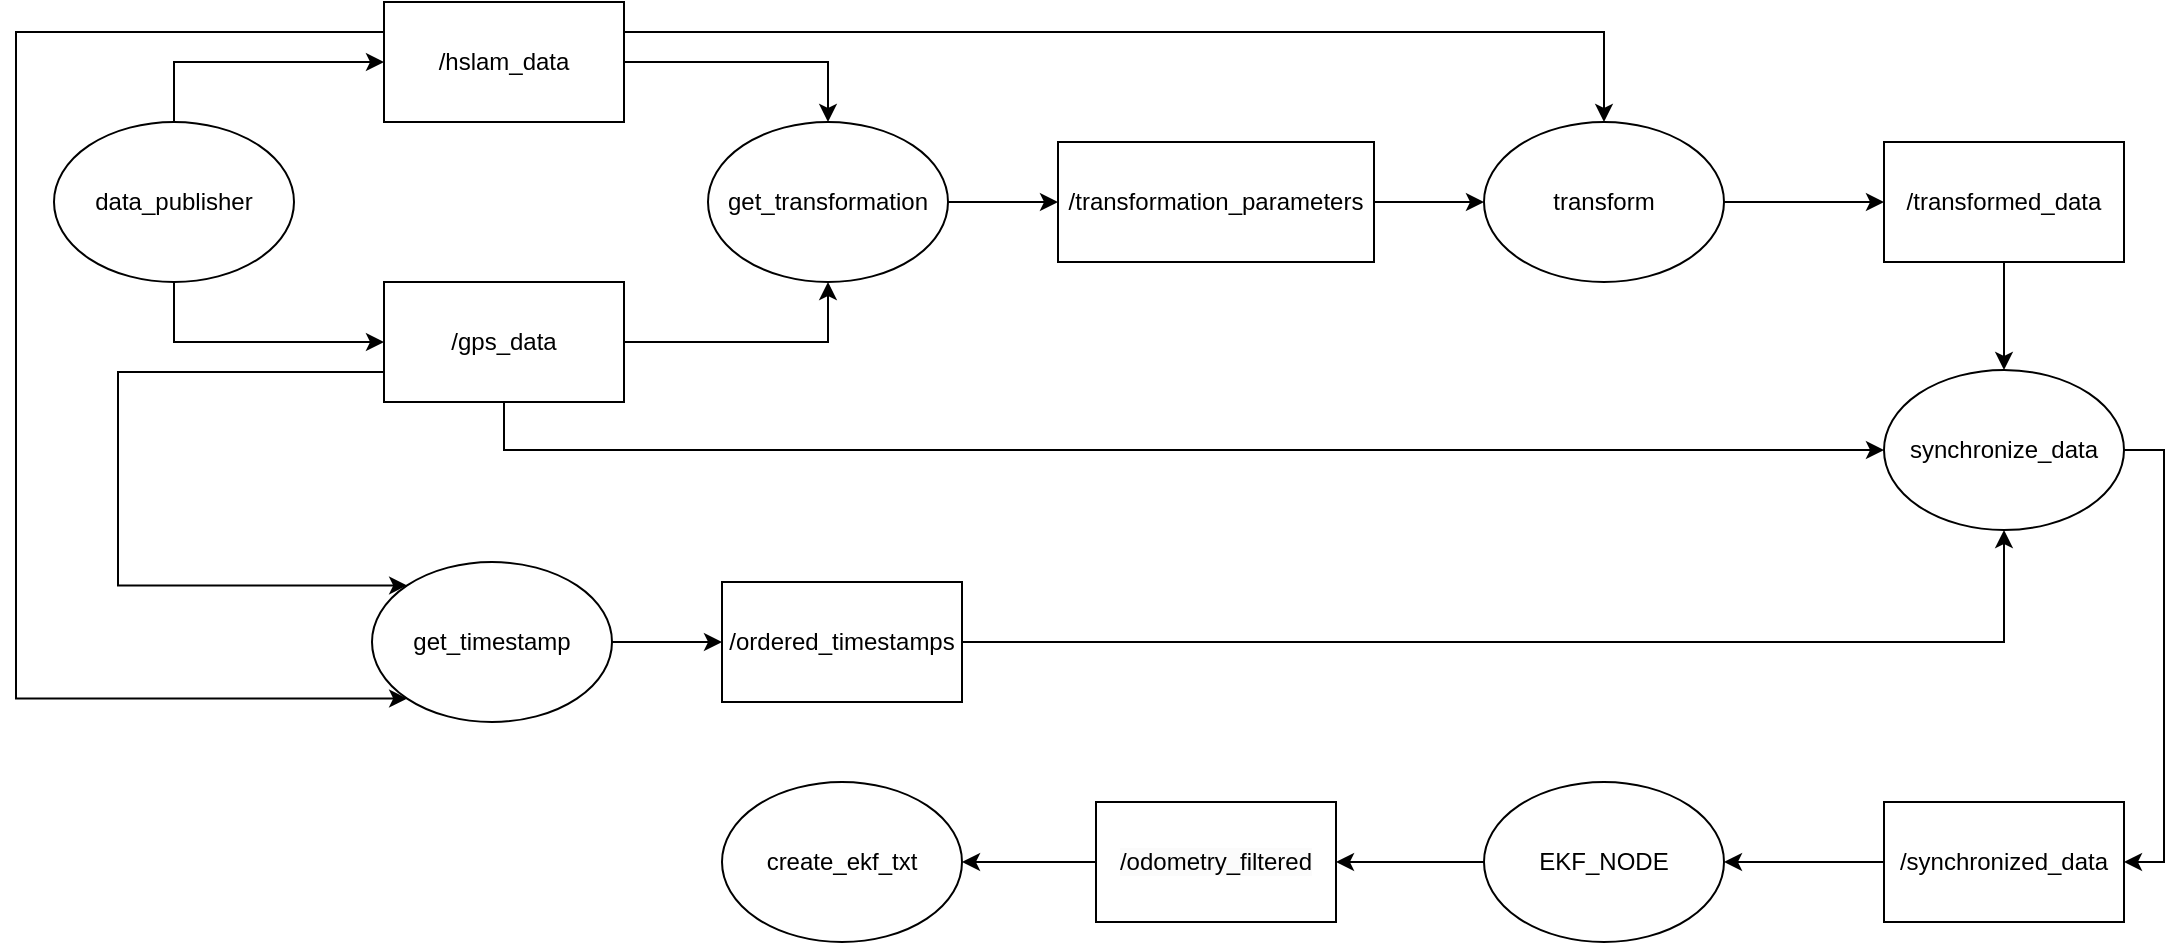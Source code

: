 <mxfile version="24.7.6">
  <diagram name="Page-1" id="KhE-K2PRzI3YNJ65aeja">
    <mxGraphModel dx="1602" dy="759" grid="0" gridSize="10" guides="1" tooltips="1" connect="1" arrows="1" fold="1" page="1" pageScale="1" pageWidth="1920" pageHeight="1200" math="0" shadow="0">
      <root>
        <mxCell id="0" />
        <mxCell id="1" parent="0" />
        <mxCell id="VWrq2o7tR5_wsKOVZ6nu-3" style="edgeStyle=orthogonalEdgeStyle;rounded=0;orthogonalLoop=1;jettySize=auto;html=1;exitX=0.5;exitY=0;exitDx=0;exitDy=0;entryX=0;entryY=0.5;entryDx=0;entryDy=0;" parent="1" source="VWrq2o7tR5_wsKOVZ6nu-1" target="VWrq2o7tR5_wsKOVZ6nu-2" edge="1">
          <mxGeometry relative="1" as="geometry" />
        </mxCell>
        <mxCell id="VWrq2o7tR5_wsKOVZ6nu-1" value="data_publisher" style="ellipse;whiteSpace=wrap;html=1;" parent="1" vertex="1">
          <mxGeometry x="72" y="538" width="120" height="80" as="geometry" />
        </mxCell>
        <mxCell id="VWrq2o7tR5_wsKOVZ6nu-8" style="edgeStyle=orthogonalEdgeStyle;rounded=0;orthogonalLoop=1;jettySize=auto;html=1;exitX=0;exitY=0.25;exitDx=0;exitDy=0;entryX=0;entryY=1;entryDx=0;entryDy=0;" parent="1" source="VWrq2o7tR5_wsKOVZ6nu-2" target="VWrq2o7tR5_wsKOVZ6nu-6" edge="1">
          <mxGeometry relative="1" as="geometry">
            <Array as="points">
              <mxPoint x="53" y="493" />
              <mxPoint x="53" y="826" />
            </Array>
          </mxGeometry>
        </mxCell>
        <mxCell id="VWrq2o7tR5_wsKOVZ6nu-15" style="edgeStyle=orthogonalEdgeStyle;rounded=0;orthogonalLoop=1;jettySize=auto;html=1;exitX=1;exitY=0.5;exitDx=0;exitDy=0;entryX=0.5;entryY=0;entryDx=0;entryDy=0;" parent="1" source="VWrq2o7tR5_wsKOVZ6nu-2" target="VWrq2o7tR5_wsKOVZ6nu-13" edge="1">
          <mxGeometry relative="1" as="geometry" />
        </mxCell>
        <mxCell id="Tlk9f3vFO5QFQGuBwKnU-1" style="edgeStyle=orthogonalEdgeStyle;rounded=0;orthogonalLoop=1;jettySize=auto;html=1;exitX=1;exitY=0.25;exitDx=0;exitDy=0;entryX=0.5;entryY=0;entryDx=0;entryDy=0;" edge="1" parent="1" source="VWrq2o7tR5_wsKOVZ6nu-2" target="VWrq2o7tR5_wsKOVZ6nu-17">
          <mxGeometry relative="1" as="geometry" />
        </mxCell>
        <mxCell id="VWrq2o7tR5_wsKOVZ6nu-2" value="/hslam_data" style="rounded=0;whiteSpace=wrap;html=1;" parent="1" vertex="1">
          <mxGeometry x="237" y="478" width="120" height="60" as="geometry" />
        </mxCell>
        <mxCell id="VWrq2o7tR5_wsKOVZ6nu-9" style="edgeStyle=orthogonalEdgeStyle;rounded=0;orthogonalLoop=1;jettySize=auto;html=1;exitX=0;exitY=0.75;exitDx=0;exitDy=0;entryX=0;entryY=0;entryDx=0;entryDy=0;" parent="1" source="VWrq2o7tR5_wsKOVZ6nu-4" target="VWrq2o7tR5_wsKOVZ6nu-6" edge="1">
          <mxGeometry relative="1" as="geometry">
            <Array as="points">
              <mxPoint x="104" y="663" />
              <mxPoint x="104" y="770" />
            </Array>
          </mxGeometry>
        </mxCell>
        <mxCell id="VWrq2o7tR5_wsKOVZ6nu-16" style="edgeStyle=orthogonalEdgeStyle;rounded=0;orthogonalLoop=1;jettySize=auto;html=1;exitX=1;exitY=0.5;exitDx=0;exitDy=0;entryX=0.5;entryY=1;entryDx=0;entryDy=0;" parent="1" source="VWrq2o7tR5_wsKOVZ6nu-4" target="VWrq2o7tR5_wsKOVZ6nu-13" edge="1">
          <mxGeometry relative="1" as="geometry" />
        </mxCell>
        <mxCell id="VWrq2o7tR5_wsKOVZ6nu-25" style="edgeStyle=orthogonalEdgeStyle;rounded=0;orthogonalLoop=1;jettySize=auto;html=1;exitX=0.5;exitY=1;exitDx=0;exitDy=0;entryX=0;entryY=0.5;entryDx=0;entryDy=0;" parent="1" source="VWrq2o7tR5_wsKOVZ6nu-4" target="VWrq2o7tR5_wsKOVZ6nu-23" edge="1">
          <mxGeometry relative="1" as="geometry" />
        </mxCell>
        <mxCell id="VWrq2o7tR5_wsKOVZ6nu-4" value="/gps_data" style="rounded=0;whiteSpace=wrap;html=1;" parent="1" vertex="1">
          <mxGeometry x="237" y="618" width="120" height="60" as="geometry" />
        </mxCell>
        <mxCell id="VWrq2o7tR5_wsKOVZ6nu-5" style="edgeStyle=orthogonalEdgeStyle;rounded=0;orthogonalLoop=1;jettySize=auto;html=1;exitX=0.5;exitY=1;exitDx=0;exitDy=0;entryX=0;entryY=0.5;entryDx=0;entryDy=0;" parent="1" source="VWrq2o7tR5_wsKOVZ6nu-1" target="VWrq2o7tR5_wsKOVZ6nu-4" edge="1">
          <mxGeometry relative="1" as="geometry">
            <mxPoint x="100" y="720" as="targetPoint" />
          </mxGeometry>
        </mxCell>
        <mxCell id="VWrq2o7tR5_wsKOVZ6nu-11" style="edgeStyle=orthogonalEdgeStyle;rounded=0;orthogonalLoop=1;jettySize=auto;html=1;exitX=1;exitY=0.5;exitDx=0;exitDy=0;entryX=0;entryY=0.5;entryDx=0;entryDy=0;" parent="1" source="VWrq2o7tR5_wsKOVZ6nu-6" target="VWrq2o7tR5_wsKOVZ6nu-10" edge="1">
          <mxGeometry relative="1" as="geometry" />
        </mxCell>
        <mxCell id="VWrq2o7tR5_wsKOVZ6nu-6" value="get_timestamp" style="ellipse;whiteSpace=wrap;html=1;" parent="1" vertex="1">
          <mxGeometry x="231" y="758" width="120" height="80" as="geometry" />
        </mxCell>
        <mxCell id="VWrq2o7tR5_wsKOVZ6nu-26" style="edgeStyle=orthogonalEdgeStyle;rounded=0;orthogonalLoop=1;jettySize=auto;html=1;exitX=1;exitY=0.5;exitDx=0;exitDy=0;entryX=0.5;entryY=1;entryDx=0;entryDy=0;" parent="1" source="VWrq2o7tR5_wsKOVZ6nu-10" target="VWrq2o7tR5_wsKOVZ6nu-23" edge="1">
          <mxGeometry relative="1" as="geometry" />
        </mxCell>
        <mxCell id="VWrq2o7tR5_wsKOVZ6nu-10" value="/ordered_timestamps" style="whiteSpace=wrap;html=1;" parent="1" vertex="1">
          <mxGeometry x="406.001" y="768.002" width="120" height="60" as="geometry" />
        </mxCell>
        <mxCell id="VWrq2o7tR5_wsKOVZ6nu-12" style="edgeStyle=orthogonalEdgeStyle;rounded=0;orthogonalLoop=1;jettySize=auto;html=1;exitX=1;exitY=0.5;exitDx=0;exitDy=0;entryX=0;entryY=0.5;entryDx=0;entryDy=0;" parent="1" source="VWrq2o7tR5_wsKOVZ6nu-13" target="VWrq2o7tR5_wsKOVZ6nu-14" edge="1">
          <mxGeometry relative="1" as="geometry" />
        </mxCell>
        <mxCell id="VWrq2o7tR5_wsKOVZ6nu-13" value="get_transformation" style="ellipse;whiteSpace=wrap;html=1;" parent="1" vertex="1">
          <mxGeometry x="399" y="538" width="120" height="80" as="geometry" />
        </mxCell>
        <mxCell id="VWrq2o7tR5_wsKOVZ6nu-18" style="edgeStyle=orthogonalEdgeStyle;rounded=0;orthogonalLoop=1;jettySize=auto;html=1;exitX=1;exitY=0.5;exitDx=0;exitDy=0;entryX=0;entryY=0.5;entryDx=0;entryDy=0;" parent="1" source="VWrq2o7tR5_wsKOVZ6nu-14" target="VWrq2o7tR5_wsKOVZ6nu-17" edge="1">
          <mxGeometry relative="1" as="geometry" />
        </mxCell>
        <mxCell id="VWrq2o7tR5_wsKOVZ6nu-14" value="/transformation_parameters" style="whiteSpace=wrap;html=1;" parent="1" vertex="1">
          <mxGeometry x="574" y="548" width="158" height="60" as="geometry" />
        </mxCell>
        <mxCell id="VWrq2o7tR5_wsKOVZ6nu-20" value="" style="edgeStyle=orthogonalEdgeStyle;rounded=0;orthogonalLoop=1;jettySize=auto;html=1;" parent="1" source="VWrq2o7tR5_wsKOVZ6nu-17" target="VWrq2o7tR5_wsKOVZ6nu-19" edge="1">
          <mxGeometry relative="1" as="geometry" />
        </mxCell>
        <mxCell id="VWrq2o7tR5_wsKOVZ6nu-17" value="&lt;span style=&quot;background-color: initial;&quot;&gt;transform&lt;/span&gt;" style="ellipse;whiteSpace=wrap;html=1;" parent="1" vertex="1">
          <mxGeometry x="787" y="538" width="120" height="80" as="geometry" />
        </mxCell>
        <mxCell id="VWrq2o7tR5_wsKOVZ6nu-24" style="edgeStyle=orthogonalEdgeStyle;rounded=0;orthogonalLoop=1;jettySize=auto;html=1;exitX=0.5;exitY=1;exitDx=0;exitDy=0;entryX=0.5;entryY=0;entryDx=0;entryDy=0;" parent="1" source="VWrq2o7tR5_wsKOVZ6nu-19" target="VWrq2o7tR5_wsKOVZ6nu-23" edge="1">
          <mxGeometry relative="1" as="geometry" />
        </mxCell>
        <mxCell id="VWrq2o7tR5_wsKOVZ6nu-19" value="/transformed_data" style="whiteSpace=wrap;html=1;" parent="1" vertex="1">
          <mxGeometry x="987" y="548" width="120" height="60" as="geometry" />
        </mxCell>
        <mxCell id="VWrq2o7tR5_wsKOVZ6nu-28" style="edgeStyle=orthogonalEdgeStyle;rounded=0;orthogonalLoop=1;jettySize=auto;html=1;exitX=1;exitY=0.5;exitDx=0;exitDy=0;entryX=1;entryY=0.5;entryDx=0;entryDy=0;" parent="1" source="VWrq2o7tR5_wsKOVZ6nu-23" target="VWrq2o7tR5_wsKOVZ6nu-27" edge="1">
          <mxGeometry relative="1" as="geometry" />
        </mxCell>
        <mxCell id="VWrq2o7tR5_wsKOVZ6nu-23" value="&lt;span style=&quot;background-color: initial;&quot;&gt;synchronize_data&lt;/span&gt;" style="ellipse;whiteSpace=wrap;html=1;" parent="1" vertex="1">
          <mxGeometry x="987" y="662" width="120" height="80" as="geometry" />
        </mxCell>
        <mxCell id="VWrq2o7tR5_wsKOVZ6nu-30" style="edgeStyle=orthogonalEdgeStyle;rounded=0;orthogonalLoop=1;jettySize=auto;html=1;exitX=0;exitY=0.5;exitDx=0;exitDy=0;entryX=1;entryY=0.5;entryDx=0;entryDy=0;" parent="1" source="VWrq2o7tR5_wsKOVZ6nu-27" target="VWrq2o7tR5_wsKOVZ6nu-29" edge="1">
          <mxGeometry relative="1" as="geometry" />
        </mxCell>
        <mxCell id="VWrq2o7tR5_wsKOVZ6nu-27" value="/synchronized_data" style="rounded=0;whiteSpace=wrap;html=1;" parent="1" vertex="1">
          <mxGeometry x="987" y="878" width="120" height="60" as="geometry" />
        </mxCell>
        <mxCell id="VWrq2o7tR5_wsKOVZ6nu-34" value="" style="edgeStyle=orthogonalEdgeStyle;rounded=0;orthogonalLoop=1;jettySize=auto;html=1;" parent="1" source="VWrq2o7tR5_wsKOVZ6nu-29" target="VWrq2o7tR5_wsKOVZ6nu-33" edge="1">
          <mxGeometry relative="1" as="geometry" />
        </mxCell>
        <mxCell id="VWrq2o7tR5_wsKOVZ6nu-29" value="EKF_NODE" style="ellipse;whiteSpace=wrap;html=1;" parent="1" vertex="1">
          <mxGeometry x="787" y="868" width="120" height="80" as="geometry" />
        </mxCell>
        <mxCell id="VWrq2o7tR5_wsKOVZ6nu-36" style="edgeStyle=orthogonalEdgeStyle;rounded=0;orthogonalLoop=1;jettySize=auto;html=1;exitX=0;exitY=0.5;exitDx=0;exitDy=0;entryX=1;entryY=0.5;entryDx=0;entryDy=0;" parent="1" source="VWrq2o7tR5_wsKOVZ6nu-33" target="VWrq2o7tR5_wsKOVZ6nu-35" edge="1">
          <mxGeometry relative="1" as="geometry" />
        </mxCell>
        <mxCell id="VWrq2o7tR5_wsKOVZ6nu-33" value="&lt;span style=&quot;color: rgb(0, 0, 0); font-family: Helvetica; font-size: 12px; font-style: normal; font-variant-ligatures: normal; font-variant-caps: normal; font-weight: 400; letter-spacing: normal; orphans: 2; text-align: center; text-indent: 0px; text-transform: none; widows: 2; word-spacing: 0px; -webkit-text-stroke-width: 0px; white-space: normal; background-color: rgb(251, 251, 251); text-decoration-thickness: initial; text-decoration-style: initial; text-decoration-color: initial; display: inline !important; float: none;&quot;&gt;/odometry_filtered&lt;/span&gt;" style="whiteSpace=wrap;html=1;" parent="1" vertex="1">
          <mxGeometry x="593" y="878" width="120" height="60" as="geometry" />
        </mxCell>
        <mxCell id="VWrq2o7tR5_wsKOVZ6nu-35" value="create_ekf_txt" style="ellipse;whiteSpace=wrap;html=1;" parent="1" vertex="1">
          <mxGeometry x="406" y="868" width="120" height="80" as="geometry" />
        </mxCell>
      </root>
    </mxGraphModel>
  </diagram>
</mxfile>
